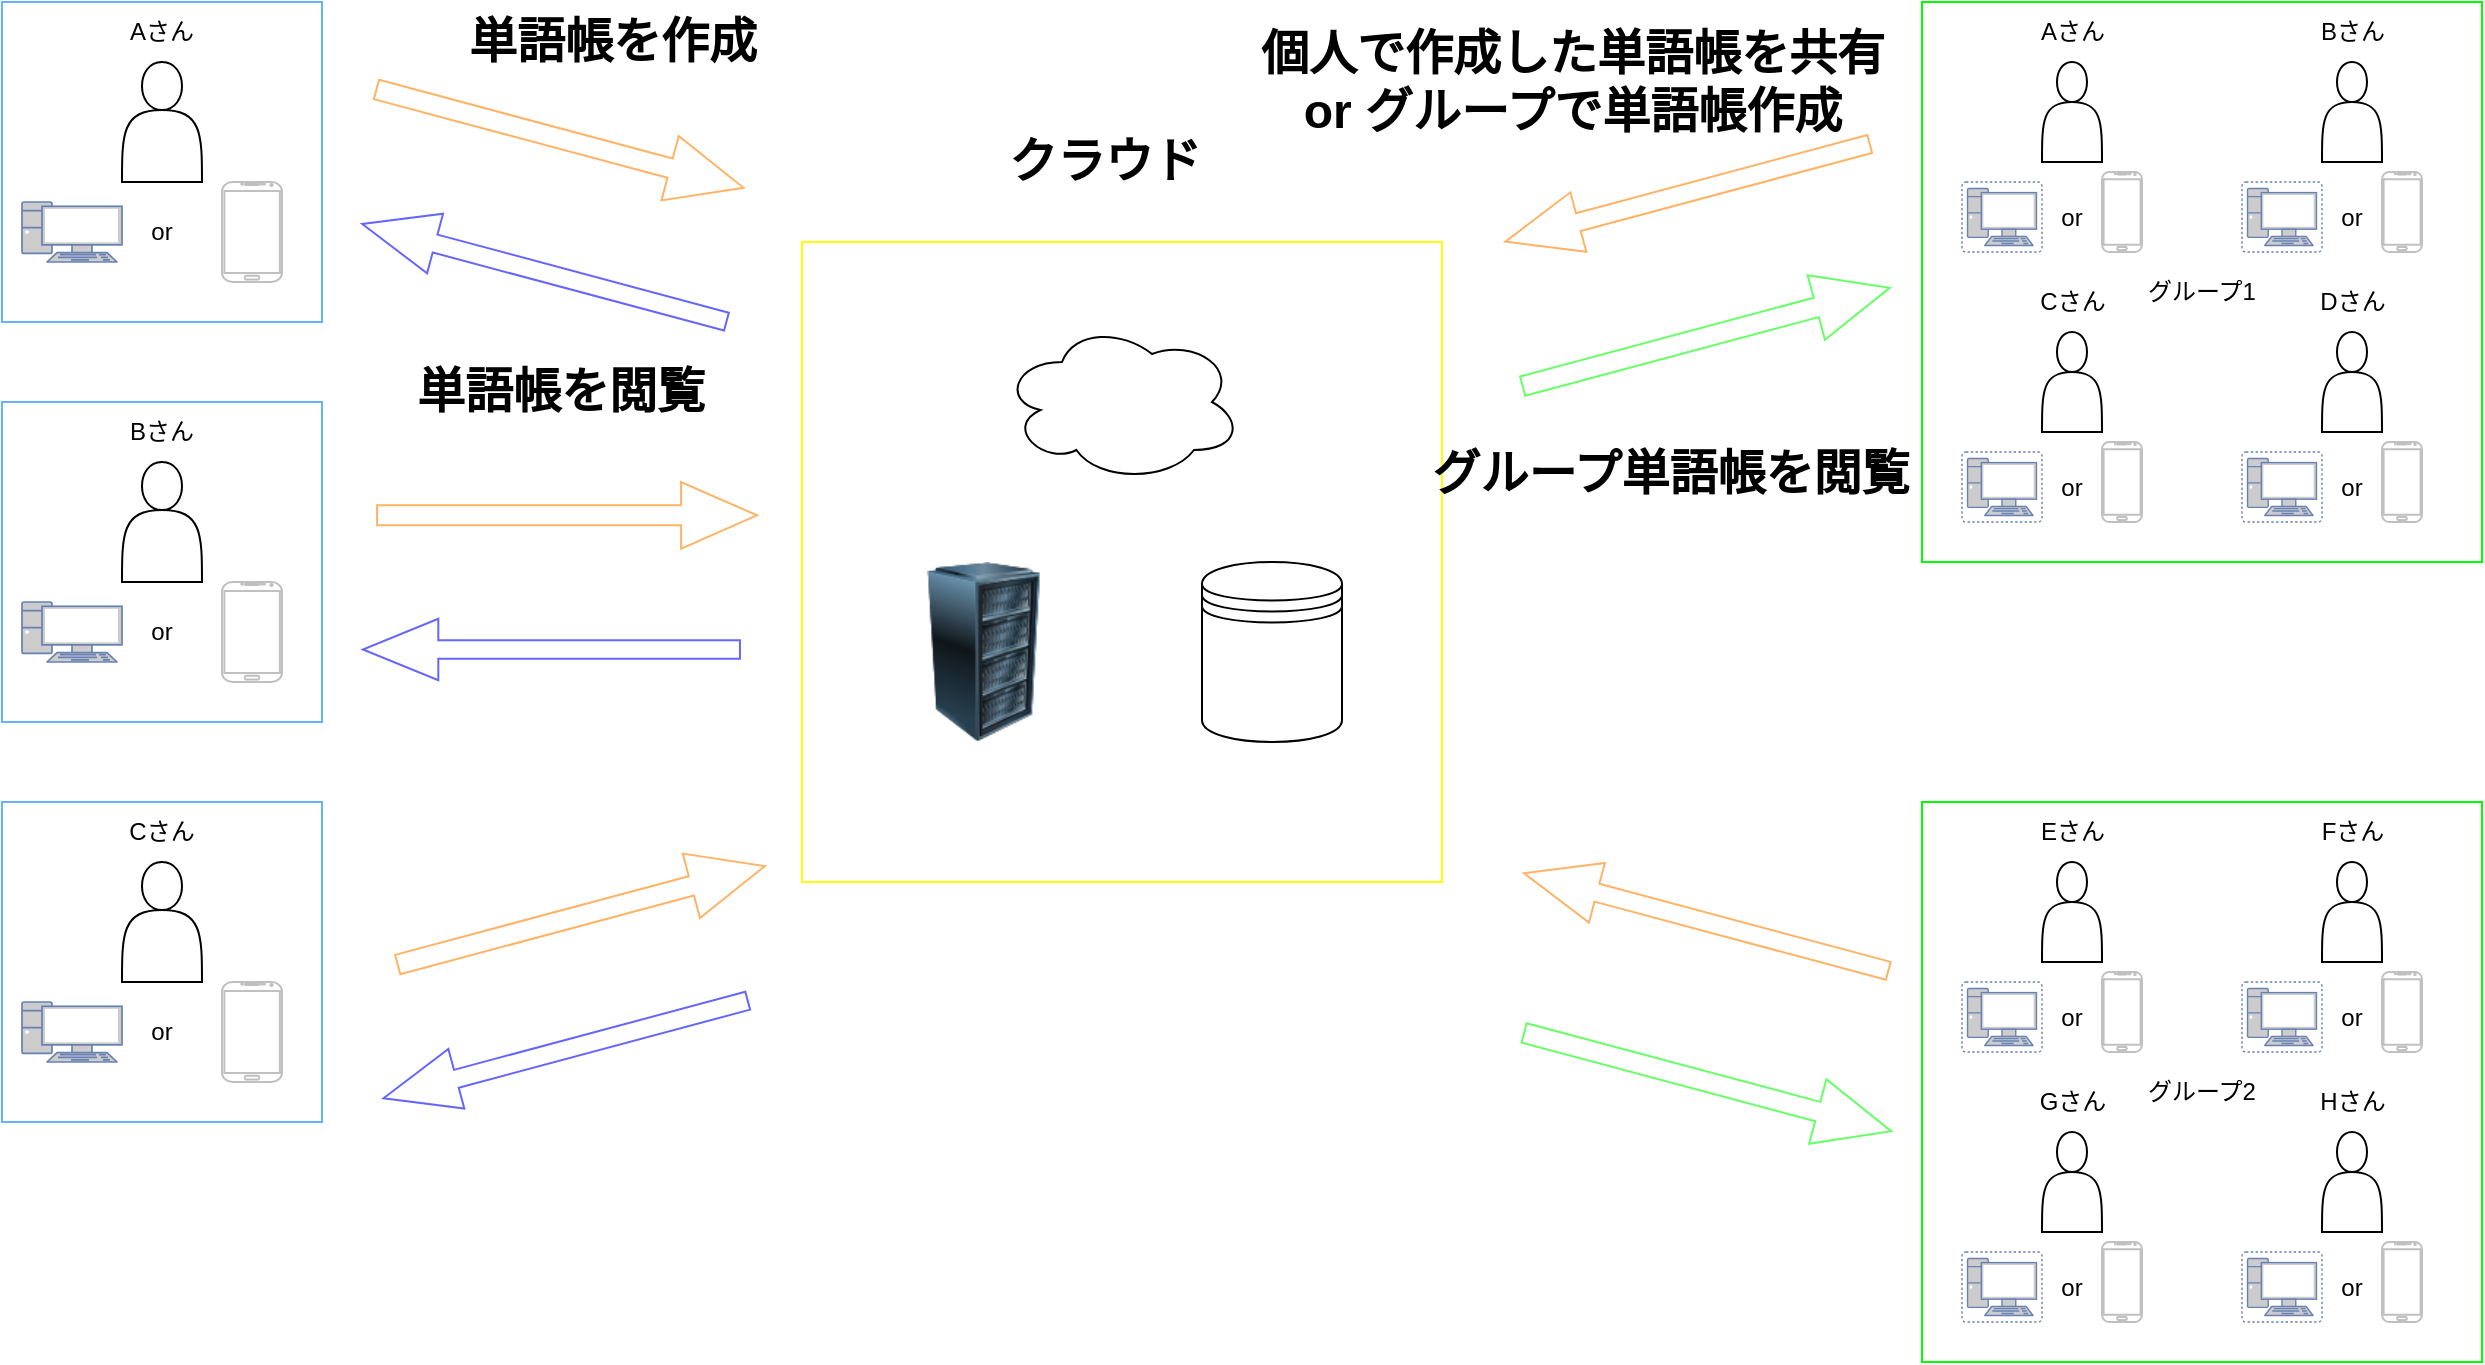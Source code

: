 <mxfile>
    <diagram id="6oKhAGV_5npjJfOPnT8b" name="システム概要図">
        <mxGraphModel dx="1632" dy="838" grid="1" gridSize="10" guides="1" tooltips="1" connect="1" arrows="1" fold="1" page="1" pageScale="1" pageWidth="827" pageHeight="1169" math="0" shadow="0">
            <root>
                <mxCell id="0"/>
                <mxCell id="1" parent="0"/>
                <mxCell id="yJhSCbKFTBHQfIKzYzMM-1" value="" style="whiteSpace=wrap;html=1;aspect=fixed;strokeColor=#66B2FF;" vertex="1" parent="1">
                    <mxGeometry x="40" y="40" width="160" height="160" as="geometry"/>
                </mxCell>
                <mxCell id="yJhSCbKFTBHQfIKzYzMM-2" value="" style="shape=actor;whiteSpace=wrap;html=1;" vertex="1" parent="1">
                    <mxGeometry x="100" y="70" width="40" height="60" as="geometry"/>
                </mxCell>
                <mxCell id="yJhSCbKFTBHQfIKzYzMM-3" value="" style="fontColor=#0066CC;verticalAlign=top;verticalLabelPosition=bottom;labelPosition=center;align=center;html=1;outlineConnect=0;fillColor=#CCCCCC;strokeColor=#6881B3;gradientColor=none;gradientDirection=north;strokeWidth=2;shape=mxgraph.networks.pc;" vertex="1" parent="1">
                    <mxGeometry x="50" y="140" width="50" height="30" as="geometry"/>
                </mxCell>
                <mxCell id="yJhSCbKFTBHQfIKzYzMM-4" value="" style="verticalLabelPosition=bottom;verticalAlign=top;html=1;shadow=0;dashed=0;strokeWidth=1;shape=mxgraph.android.phone2;strokeColor=#c0c0c0;" vertex="1" parent="1">
                    <mxGeometry x="150" y="130" width="30" height="50" as="geometry"/>
                </mxCell>
                <mxCell id="yJhSCbKFTBHQfIKzYzMM-5" value="or" style="text;html=1;strokeColor=none;fillColor=none;align=center;verticalAlign=middle;whiteSpace=wrap;rounded=0;" vertex="1" parent="1">
                    <mxGeometry x="90" y="140" width="60" height="30" as="geometry"/>
                </mxCell>
                <mxCell id="yJhSCbKFTBHQfIKzYzMM-6" value="Aさん" style="text;html=1;strokeColor=none;fillColor=none;align=center;verticalAlign=middle;whiteSpace=wrap;rounded=0;" vertex="1" parent="1">
                    <mxGeometry x="90" y="40" width="60" height="30" as="geometry"/>
                </mxCell>
                <mxCell id="yJhSCbKFTBHQfIKzYzMM-7" value="" style="whiteSpace=wrap;html=1;aspect=fixed;strokeColor=#66B2FF;" vertex="1" parent="1">
                    <mxGeometry x="40" y="240" width="160" height="160" as="geometry"/>
                </mxCell>
                <mxCell id="yJhSCbKFTBHQfIKzYzMM-8" value="" style="shape=actor;whiteSpace=wrap;html=1;" vertex="1" parent="1">
                    <mxGeometry x="100" y="270" width="40" height="60" as="geometry"/>
                </mxCell>
                <mxCell id="yJhSCbKFTBHQfIKzYzMM-9" value="" style="fontColor=#0066CC;verticalAlign=top;verticalLabelPosition=bottom;labelPosition=center;align=center;html=1;outlineConnect=0;fillColor=#CCCCCC;strokeColor=#6881B3;gradientColor=none;gradientDirection=north;strokeWidth=2;shape=mxgraph.networks.pc;" vertex="1" parent="1">
                    <mxGeometry x="50" y="340" width="50" height="30" as="geometry"/>
                </mxCell>
                <mxCell id="yJhSCbKFTBHQfIKzYzMM-10" value="" style="verticalLabelPosition=bottom;verticalAlign=top;html=1;shadow=0;dashed=0;strokeWidth=1;shape=mxgraph.android.phone2;strokeColor=#c0c0c0;" vertex="1" parent="1">
                    <mxGeometry x="150" y="330" width="30" height="50" as="geometry"/>
                </mxCell>
                <mxCell id="yJhSCbKFTBHQfIKzYzMM-11" value="or" style="text;html=1;strokeColor=none;fillColor=none;align=center;verticalAlign=middle;whiteSpace=wrap;rounded=0;" vertex="1" parent="1">
                    <mxGeometry x="90" y="340" width="60" height="30" as="geometry"/>
                </mxCell>
                <mxCell id="yJhSCbKFTBHQfIKzYzMM-12" value="Bさん" style="text;html=1;strokeColor=none;fillColor=none;align=center;verticalAlign=middle;whiteSpace=wrap;rounded=0;" vertex="1" parent="1">
                    <mxGeometry x="90" y="240" width="60" height="30" as="geometry"/>
                </mxCell>
                <mxCell id="yJhSCbKFTBHQfIKzYzMM-13" value="" style="whiteSpace=wrap;html=1;aspect=fixed;strokeColor=#66B2FF;" vertex="1" parent="1">
                    <mxGeometry x="40" y="440" width="160" height="160" as="geometry"/>
                </mxCell>
                <mxCell id="yJhSCbKFTBHQfIKzYzMM-14" value="" style="shape=actor;whiteSpace=wrap;html=1;" vertex="1" parent="1">
                    <mxGeometry x="100" y="470" width="40" height="60" as="geometry"/>
                </mxCell>
                <mxCell id="yJhSCbKFTBHQfIKzYzMM-15" value="" style="fontColor=#0066CC;verticalAlign=top;verticalLabelPosition=bottom;labelPosition=center;align=center;html=1;outlineConnect=0;fillColor=#CCCCCC;strokeColor=#6881B3;gradientColor=none;gradientDirection=north;strokeWidth=2;shape=mxgraph.networks.pc;" vertex="1" parent="1">
                    <mxGeometry x="50" y="540" width="50" height="30" as="geometry"/>
                </mxCell>
                <mxCell id="yJhSCbKFTBHQfIKzYzMM-16" value="" style="verticalLabelPosition=bottom;verticalAlign=top;html=1;shadow=0;dashed=0;strokeWidth=1;shape=mxgraph.android.phone2;strokeColor=#c0c0c0;" vertex="1" parent="1">
                    <mxGeometry x="150" y="530" width="30" height="50" as="geometry"/>
                </mxCell>
                <mxCell id="yJhSCbKFTBHQfIKzYzMM-17" value="or" style="text;html=1;strokeColor=none;fillColor=none;align=center;verticalAlign=middle;whiteSpace=wrap;rounded=0;" vertex="1" parent="1">
                    <mxGeometry x="90" y="540" width="60" height="30" as="geometry"/>
                </mxCell>
                <mxCell id="yJhSCbKFTBHQfIKzYzMM-18" value="Cさん" style="text;html=1;strokeColor=none;fillColor=none;align=center;verticalAlign=middle;whiteSpace=wrap;rounded=0;" vertex="1" parent="1">
                    <mxGeometry x="90" y="440" width="60" height="30" as="geometry"/>
                </mxCell>
                <mxCell id="yJhSCbKFTBHQfIKzYzMM-19" value="" style="whiteSpace=wrap;html=1;aspect=fixed;strokeColor=#FFFF00;" vertex="1" parent="1">
                    <mxGeometry x="440" y="160" width="320" height="320" as="geometry"/>
                </mxCell>
                <mxCell id="yJhSCbKFTBHQfIKzYzMM-20" value="" style="ellipse;shape=cloud;whiteSpace=wrap;html=1;strokeColor=#000000;" vertex="1" parent="1">
                    <mxGeometry x="540" y="200" width="120" height="80" as="geometry"/>
                </mxCell>
                <mxCell id="yJhSCbKFTBHQfIKzYzMM-21" value="" style="image;html=1;image=img/lib/clip_art/computers/Server_Rack_128x128.png;strokeColor=#000000;" vertex="1" parent="1">
                    <mxGeometry x="488" y="320" width="86" height="90" as="geometry"/>
                </mxCell>
                <mxCell id="yJhSCbKFTBHQfIKzYzMM-22" value="" style="shape=datastore;whiteSpace=wrap;html=1;strokeColor=#000000;" vertex="1" parent="1">
                    <mxGeometry x="640" y="320" width="70" height="90" as="geometry"/>
                </mxCell>
                <mxCell id="yJhSCbKFTBHQfIKzYzMM-29" value="" style="whiteSpace=wrap;html=1;aspect=fixed;strokeColor=#00FF00;" vertex="1" parent="1">
                    <mxGeometry x="1000" y="40" width="280" height="280" as="geometry"/>
                </mxCell>
                <mxCell id="yJhSCbKFTBHQfIKzYzMM-31" value="" style="shape=actor;whiteSpace=wrap;html=1;strokeColor=#000000;" vertex="1" parent="1">
                    <mxGeometry x="1060" y="70" width="30" height="50" as="geometry"/>
                </mxCell>
                <mxCell id="yJhSCbKFTBHQfIKzYzMM-33" value="" style="fontColor=#0066CC;verticalAlign=top;verticalLabelPosition=bottom;labelPosition=center;align=center;html=1;outlineConnect=0;fillColor=#CCCCCC;strokeColor=#6881B3;gradientColor=none;gradientDirection=north;strokeWidth=2;shape=mxgraph.networks.virtual_pc;" vertex="1" parent="1">
                    <mxGeometry x="1020" y="130" width="40" height="35" as="geometry"/>
                </mxCell>
                <mxCell id="yJhSCbKFTBHQfIKzYzMM-34" value="" style="verticalLabelPosition=bottom;verticalAlign=top;html=1;shadow=0;dashed=0;strokeWidth=1;shape=mxgraph.android.phone2;strokeColor=#c0c0c0;" vertex="1" parent="1">
                    <mxGeometry x="1090" y="125" width="20" height="40" as="geometry"/>
                </mxCell>
                <mxCell id="yJhSCbKFTBHQfIKzYzMM-35" value="Aさん" style="text;html=1;strokeColor=none;fillColor=none;align=center;verticalAlign=middle;whiteSpace=wrap;rounded=0;" vertex="1" parent="1">
                    <mxGeometry x="1052.5" y="45" width="45" height="20" as="geometry"/>
                </mxCell>
                <mxCell id="yJhSCbKFTBHQfIKzYzMM-36" value="or" style="text;html=1;strokeColor=none;fillColor=none;align=center;verticalAlign=middle;whiteSpace=wrap;rounded=0;" vertex="1" parent="1">
                    <mxGeometry x="1060" y="142.5" width="30" height="10" as="geometry"/>
                </mxCell>
                <mxCell id="yJhSCbKFTBHQfIKzYzMM-37" value="" style="shape=actor;whiteSpace=wrap;html=1;strokeColor=#000000;" vertex="1" parent="1">
                    <mxGeometry x="1200" y="70" width="30" height="50" as="geometry"/>
                </mxCell>
                <mxCell id="yJhSCbKFTBHQfIKzYzMM-38" value="" style="fontColor=#0066CC;verticalAlign=top;verticalLabelPosition=bottom;labelPosition=center;align=center;html=1;outlineConnect=0;fillColor=#CCCCCC;strokeColor=#6881B3;gradientColor=none;gradientDirection=north;strokeWidth=2;shape=mxgraph.networks.virtual_pc;" vertex="1" parent="1">
                    <mxGeometry x="1160" y="130" width="40" height="35" as="geometry"/>
                </mxCell>
                <mxCell id="yJhSCbKFTBHQfIKzYzMM-39" value="" style="verticalLabelPosition=bottom;verticalAlign=top;html=1;shadow=0;dashed=0;strokeWidth=1;shape=mxgraph.android.phone2;strokeColor=#c0c0c0;" vertex="1" parent="1">
                    <mxGeometry x="1230" y="125" width="20" height="40" as="geometry"/>
                </mxCell>
                <mxCell id="yJhSCbKFTBHQfIKzYzMM-40" value="Bさん" style="text;html=1;strokeColor=none;fillColor=none;align=center;verticalAlign=middle;whiteSpace=wrap;rounded=0;" vertex="1" parent="1">
                    <mxGeometry x="1192.5" y="45" width="45" height="20" as="geometry"/>
                </mxCell>
                <mxCell id="yJhSCbKFTBHQfIKzYzMM-41" value="or" style="text;html=1;strokeColor=none;fillColor=none;align=center;verticalAlign=middle;whiteSpace=wrap;rounded=0;" vertex="1" parent="1">
                    <mxGeometry x="1200" y="142.5" width="30" height="10" as="geometry"/>
                </mxCell>
                <mxCell id="yJhSCbKFTBHQfIKzYzMM-42" value="" style="shape=actor;whiteSpace=wrap;html=1;strokeColor=#000000;" vertex="1" parent="1">
                    <mxGeometry x="1060" y="205" width="30" height="50" as="geometry"/>
                </mxCell>
                <mxCell id="yJhSCbKFTBHQfIKzYzMM-43" value="" style="fontColor=#0066CC;verticalAlign=top;verticalLabelPosition=bottom;labelPosition=center;align=center;html=1;outlineConnect=0;fillColor=#CCCCCC;strokeColor=#6881B3;gradientColor=none;gradientDirection=north;strokeWidth=2;shape=mxgraph.networks.virtual_pc;" vertex="1" parent="1">
                    <mxGeometry x="1020" y="265" width="40" height="35" as="geometry"/>
                </mxCell>
                <mxCell id="yJhSCbKFTBHQfIKzYzMM-44" value="" style="verticalLabelPosition=bottom;verticalAlign=top;html=1;shadow=0;dashed=0;strokeWidth=1;shape=mxgraph.android.phone2;strokeColor=#c0c0c0;" vertex="1" parent="1">
                    <mxGeometry x="1090" y="260" width="20" height="40" as="geometry"/>
                </mxCell>
                <mxCell id="yJhSCbKFTBHQfIKzYzMM-45" value="Cさん" style="text;html=1;strokeColor=none;fillColor=none;align=center;verticalAlign=middle;whiteSpace=wrap;rounded=0;" vertex="1" parent="1">
                    <mxGeometry x="1052.5" y="180" width="45" height="20" as="geometry"/>
                </mxCell>
                <mxCell id="yJhSCbKFTBHQfIKzYzMM-46" value="or" style="text;html=1;strokeColor=none;fillColor=none;align=center;verticalAlign=middle;whiteSpace=wrap;rounded=0;" vertex="1" parent="1">
                    <mxGeometry x="1060" y="277.5" width="30" height="10" as="geometry"/>
                </mxCell>
                <mxCell id="yJhSCbKFTBHQfIKzYzMM-47" value="" style="shape=actor;whiteSpace=wrap;html=1;strokeColor=#000000;" vertex="1" parent="1">
                    <mxGeometry x="1200" y="205" width="30" height="50" as="geometry"/>
                </mxCell>
                <mxCell id="yJhSCbKFTBHQfIKzYzMM-48" value="" style="fontColor=#0066CC;verticalAlign=top;verticalLabelPosition=bottom;labelPosition=center;align=center;html=1;outlineConnect=0;fillColor=#CCCCCC;strokeColor=#6881B3;gradientColor=none;gradientDirection=north;strokeWidth=2;shape=mxgraph.networks.virtual_pc;" vertex="1" parent="1">
                    <mxGeometry x="1160" y="265" width="40" height="35" as="geometry"/>
                </mxCell>
                <mxCell id="yJhSCbKFTBHQfIKzYzMM-49" value="" style="verticalLabelPosition=bottom;verticalAlign=top;html=1;shadow=0;dashed=0;strokeWidth=1;shape=mxgraph.android.phone2;strokeColor=#c0c0c0;" vertex="1" parent="1">
                    <mxGeometry x="1230" y="260" width="20" height="40" as="geometry"/>
                </mxCell>
                <mxCell id="yJhSCbKFTBHQfIKzYzMM-50" value="Dさん" style="text;html=1;strokeColor=none;fillColor=none;align=center;verticalAlign=middle;whiteSpace=wrap;rounded=0;" vertex="1" parent="1">
                    <mxGeometry x="1192.5" y="180" width="45" height="20" as="geometry"/>
                </mxCell>
                <mxCell id="yJhSCbKFTBHQfIKzYzMM-51" value="or" style="text;html=1;strokeColor=none;fillColor=none;align=center;verticalAlign=middle;whiteSpace=wrap;rounded=0;" vertex="1" parent="1">
                    <mxGeometry x="1200" y="277.5" width="30" height="10" as="geometry"/>
                </mxCell>
                <mxCell id="yJhSCbKFTBHQfIKzYzMM-52" value="グループ1" style="text;html=1;strokeColor=none;fillColor=none;align=center;verticalAlign=middle;whiteSpace=wrap;rounded=0;" vertex="1" parent="1">
                    <mxGeometry x="1110" y="170" width="60" height="30" as="geometry"/>
                </mxCell>
                <mxCell id="yJhSCbKFTBHQfIKzYzMM-53" value="" style="whiteSpace=wrap;html=1;aspect=fixed;strokeColor=#00FF00;" vertex="1" parent="1">
                    <mxGeometry x="1000" y="440" width="280" height="280" as="geometry"/>
                </mxCell>
                <mxCell id="yJhSCbKFTBHQfIKzYzMM-54" value="" style="shape=actor;whiteSpace=wrap;html=1;strokeColor=#000000;" vertex="1" parent="1">
                    <mxGeometry x="1060" y="470" width="30" height="50" as="geometry"/>
                </mxCell>
                <mxCell id="yJhSCbKFTBHQfIKzYzMM-55" value="" style="fontColor=#0066CC;verticalAlign=top;verticalLabelPosition=bottom;labelPosition=center;align=center;html=1;outlineConnect=0;fillColor=#CCCCCC;strokeColor=#6881B3;gradientColor=none;gradientDirection=north;strokeWidth=2;shape=mxgraph.networks.virtual_pc;" vertex="1" parent="1">
                    <mxGeometry x="1020" y="530" width="40" height="35" as="geometry"/>
                </mxCell>
                <mxCell id="yJhSCbKFTBHQfIKzYzMM-56" value="" style="verticalLabelPosition=bottom;verticalAlign=top;html=1;shadow=0;dashed=0;strokeWidth=1;shape=mxgraph.android.phone2;strokeColor=#c0c0c0;" vertex="1" parent="1">
                    <mxGeometry x="1090" y="525" width="20" height="40" as="geometry"/>
                </mxCell>
                <mxCell id="yJhSCbKFTBHQfIKzYzMM-57" value="Eさん" style="text;html=1;strokeColor=none;fillColor=none;align=center;verticalAlign=middle;whiteSpace=wrap;rounded=0;" vertex="1" parent="1">
                    <mxGeometry x="1052.5" y="445" width="45" height="20" as="geometry"/>
                </mxCell>
                <mxCell id="yJhSCbKFTBHQfIKzYzMM-58" value="or" style="text;html=1;strokeColor=none;fillColor=none;align=center;verticalAlign=middle;whiteSpace=wrap;rounded=0;" vertex="1" parent="1">
                    <mxGeometry x="1060" y="542.5" width="30" height="10" as="geometry"/>
                </mxCell>
                <mxCell id="yJhSCbKFTBHQfIKzYzMM-59" value="" style="shape=actor;whiteSpace=wrap;html=1;strokeColor=#000000;" vertex="1" parent="1">
                    <mxGeometry x="1200" y="470" width="30" height="50" as="geometry"/>
                </mxCell>
                <mxCell id="yJhSCbKFTBHQfIKzYzMM-60" value="" style="fontColor=#0066CC;verticalAlign=top;verticalLabelPosition=bottom;labelPosition=center;align=center;html=1;outlineConnect=0;fillColor=#CCCCCC;strokeColor=#6881B3;gradientColor=none;gradientDirection=north;strokeWidth=2;shape=mxgraph.networks.virtual_pc;" vertex="1" parent="1">
                    <mxGeometry x="1160" y="530" width="40" height="35" as="geometry"/>
                </mxCell>
                <mxCell id="yJhSCbKFTBHQfIKzYzMM-61" value="" style="verticalLabelPosition=bottom;verticalAlign=top;html=1;shadow=0;dashed=0;strokeWidth=1;shape=mxgraph.android.phone2;strokeColor=#c0c0c0;" vertex="1" parent="1">
                    <mxGeometry x="1230" y="525" width="20" height="40" as="geometry"/>
                </mxCell>
                <mxCell id="yJhSCbKFTBHQfIKzYzMM-62" value="Fさん" style="text;html=1;strokeColor=none;fillColor=none;align=center;verticalAlign=middle;whiteSpace=wrap;rounded=0;" vertex="1" parent="1">
                    <mxGeometry x="1192.5" y="445" width="45" height="20" as="geometry"/>
                </mxCell>
                <mxCell id="yJhSCbKFTBHQfIKzYzMM-63" value="or" style="text;html=1;strokeColor=none;fillColor=none;align=center;verticalAlign=middle;whiteSpace=wrap;rounded=0;" vertex="1" parent="1">
                    <mxGeometry x="1200" y="542.5" width="30" height="10" as="geometry"/>
                </mxCell>
                <mxCell id="yJhSCbKFTBHQfIKzYzMM-64" value="" style="shape=actor;whiteSpace=wrap;html=1;strokeColor=#000000;" vertex="1" parent="1">
                    <mxGeometry x="1060" y="605" width="30" height="50" as="geometry"/>
                </mxCell>
                <mxCell id="yJhSCbKFTBHQfIKzYzMM-65" value="" style="fontColor=#0066CC;verticalAlign=top;verticalLabelPosition=bottom;labelPosition=center;align=center;html=1;outlineConnect=0;fillColor=#CCCCCC;strokeColor=#6881B3;gradientColor=none;gradientDirection=north;strokeWidth=2;shape=mxgraph.networks.virtual_pc;" vertex="1" parent="1">
                    <mxGeometry x="1020" y="665" width="40" height="35" as="geometry"/>
                </mxCell>
                <mxCell id="yJhSCbKFTBHQfIKzYzMM-66" value="" style="verticalLabelPosition=bottom;verticalAlign=top;html=1;shadow=0;dashed=0;strokeWidth=1;shape=mxgraph.android.phone2;strokeColor=#c0c0c0;" vertex="1" parent="1">
                    <mxGeometry x="1090" y="660" width="20" height="40" as="geometry"/>
                </mxCell>
                <mxCell id="yJhSCbKFTBHQfIKzYzMM-67" value="Gさん" style="text;html=1;strokeColor=none;fillColor=none;align=center;verticalAlign=middle;whiteSpace=wrap;rounded=0;" vertex="1" parent="1">
                    <mxGeometry x="1052.5" y="580" width="45" height="20" as="geometry"/>
                </mxCell>
                <mxCell id="yJhSCbKFTBHQfIKzYzMM-68" value="or" style="text;html=1;strokeColor=none;fillColor=none;align=center;verticalAlign=middle;whiteSpace=wrap;rounded=0;" vertex="1" parent="1">
                    <mxGeometry x="1060" y="677.5" width="30" height="10" as="geometry"/>
                </mxCell>
                <mxCell id="yJhSCbKFTBHQfIKzYzMM-69" value="" style="shape=actor;whiteSpace=wrap;html=1;strokeColor=#000000;" vertex="1" parent="1">
                    <mxGeometry x="1200" y="605" width="30" height="50" as="geometry"/>
                </mxCell>
                <mxCell id="yJhSCbKFTBHQfIKzYzMM-70" value="" style="fontColor=#0066CC;verticalAlign=top;verticalLabelPosition=bottom;labelPosition=center;align=center;html=1;outlineConnect=0;fillColor=#CCCCCC;strokeColor=#6881B3;gradientColor=none;gradientDirection=north;strokeWidth=2;shape=mxgraph.networks.virtual_pc;" vertex="1" parent="1">
                    <mxGeometry x="1160" y="665" width="40" height="35" as="geometry"/>
                </mxCell>
                <mxCell id="yJhSCbKFTBHQfIKzYzMM-71" value="" style="verticalLabelPosition=bottom;verticalAlign=top;html=1;shadow=0;dashed=0;strokeWidth=1;shape=mxgraph.android.phone2;strokeColor=#c0c0c0;" vertex="1" parent="1">
                    <mxGeometry x="1230" y="660" width="20" height="40" as="geometry"/>
                </mxCell>
                <mxCell id="yJhSCbKFTBHQfIKzYzMM-72" value="Hさん" style="text;html=1;strokeColor=none;fillColor=none;align=center;verticalAlign=middle;whiteSpace=wrap;rounded=0;" vertex="1" parent="1">
                    <mxGeometry x="1192.5" y="580" width="45" height="20" as="geometry"/>
                </mxCell>
                <mxCell id="yJhSCbKFTBHQfIKzYzMM-73" value="or" style="text;html=1;strokeColor=none;fillColor=none;align=center;verticalAlign=middle;whiteSpace=wrap;rounded=0;" vertex="1" parent="1">
                    <mxGeometry x="1200" y="677.5" width="30" height="10" as="geometry"/>
                </mxCell>
                <mxCell id="yJhSCbKFTBHQfIKzYzMM-74" value="グループ2" style="text;html=1;strokeColor=none;fillColor=none;align=center;verticalAlign=middle;whiteSpace=wrap;rounded=0;" vertex="1" parent="1">
                    <mxGeometry x="1110" y="570" width="60" height="30" as="geometry"/>
                </mxCell>
                <mxCell id="yJhSCbKFTBHQfIKzYzMM-75" value="" style="shape=singleArrow;whiteSpace=wrap;html=1;strokeColor=#FFB366;rotation=15;" vertex="1" parent="1">
                    <mxGeometry x="224" y="91.65" width="190" height="33.35" as="geometry"/>
                </mxCell>
                <mxCell id="yJhSCbKFTBHQfIKzYzMM-76" value="" style="shape=singleArrow;direction=west;whiteSpace=wrap;html=1;strokeColor=#6666FF;rotation=15;" vertex="1" parent="1">
                    <mxGeometry x="216.91" y="160" width="188.53" height="30.8" as="geometry"/>
                </mxCell>
                <mxCell id="yJhSCbKFTBHQfIKzYzMM-77" value="" style="shape=singleArrow;whiteSpace=wrap;html=1;strokeColor=#FFB366;rotation=0;" vertex="1" parent="1">
                    <mxGeometry x="227.54" y="280" width="190" height="33.35" as="geometry"/>
                </mxCell>
                <mxCell id="yJhSCbKFTBHQfIKzYzMM-78" value="" style="shape=singleArrow;direction=west;whiteSpace=wrap;html=1;strokeColor=#6666FF;rotation=0;" vertex="1" parent="1">
                    <mxGeometry x="220.45" y="348.35" width="188.53" height="30.8" as="geometry"/>
                </mxCell>
                <mxCell id="yJhSCbKFTBHQfIKzYzMM-79" value="" style="shape=singleArrow;whiteSpace=wrap;html=1;strokeColor=#FFB366;rotation=-15;" vertex="1" parent="1">
                    <mxGeometry x="234.63" y="480" width="190" height="33.35" as="geometry"/>
                </mxCell>
                <mxCell id="yJhSCbKFTBHQfIKzYzMM-80" value="" style="shape=singleArrow;direction=west;whiteSpace=wrap;html=1;strokeColor=#6666FF;rotation=-15;" vertex="1" parent="1">
                    <mxGeometry x="227.54" y="548.35" width="188.53" height="30.8" as="geometry"/>
                </mxCell>
                <mxCell id="yJhSCbKFTBHQfIKzYzMM-81" value="単語帳を作成" style="text;strokeColor=none;fillColor=none;html=1;fontSize=24;fontStyle=1;verticalAlign=middle;align=center;" vertex="1" parent="1">
                    <mxGeometry x="260" y="40" width="170" height="40.85" as="geometry"/>
                </mxCell>
                <mxCell id="yJhSCbKFTBHQfIKzYzMM-82" value="" style="shape=singleArrow;whiteSpace=wrap;html=1;strokeColor=#66FF66;rotation=-15;" vertex="1" parent="1">
                    <mxGeometry x="797.094" y="190.8" width="190" height="33.35" as="geometry"/>
                </mxCell>
                <mxCell id="yJhSCbKFTBHQfIKzYzMM-83" value="" style="shape=singleArrow;direction=west;whiteSpace=wrap;html=1;strokeColor=#FFB366;rotation=-15;" vertex="1" parent="1">
                    <mxGeometry x="788.534" y="120.0" width="188.53" height="30.8" as="geometry"/>
                </mxCell>
                <mxCell id="yJhSCbKFTBHQfIKzYzMM-84" value="" style="shape=singleArrow;whiteSpace=wrap;html=1;strokeColor=#66FF66;rotation=15;" vertex="1" parent="1">
                    <mxGeometry x="797.83" y="563.33" width="190" height="33.35" as="geometry"/>
                </mxCell>
                <mxCell id="yJhSCbKFTBHQfIKzYzMM-85" value="" style="shape=singleArrow;direction=west;whiteSpace=wrap;html=1;strokeColor=#FFB366;rotation=15;" vertex="1" parent="1">
                    <mxGeometry x="797.83" y="484.6" width="188.53" height="30.8" as="geometry"/>
                </mxCell>
                <mxCell id="yJhSCbKFTBHQfIKzYzMM-93" value="単語帳を閲覧" style="text;strokeColor=none;fillColor=none;html=1;fontSize=24;fontStyle=1;verticalAlign=middle;align=center;" vertex="1" parent="1">
                    <mxGeometry x="234" y="214.15" width="170" height="40.85" as="geometry"/>
                </mxCell>
                <mxCell id="yJhSCbKFTBHQfIKzYzMM-94" value="個人で作成した単語帳を共有&lt;br&gt;or グループで単語帳作成" style="text;strokeColor=none;fillColor=none;html=1;fontSize=24;fontStyle=1;verticalAlign=middle;align=center;" vertex="1" parent="1">
                    <mxGeometry x="740" y="60" width="170" height="40.85" as="geometry"/>
                </mxCell>
                <mxCell id="yJhSCbKFTBHQfIKzYzMM-95" value="グループ単語帳を閲覧" style="text;strokeColor=none;fillColor=none;html=1;fontSize=24;fontStyle=1;verticalAlign=middle;align=center;" vertex="1" parent="1">
                    <mxGeometry x="788.53" y="255" width="170" height="42.93" as="geometry"/>
                </mxCell>
                <mxCell id="yJhSCbKFTBHQfIKzYzMM-96" value="クラウド" style="text;strokeColor=none;fillColor=none;html=1;fontSize=24;fontStyle=1;verticalAlign=middle;align=center;" vertex="1" parent="1">
                    <mxGeometry x="500" y="85.42" width="182" height="69.15" as="geometry"/>
                </mxCell>
            </root>
        </mxGraphModel>
    </diagram>
    <diagram id="bekUj6oBYB6dgekRSQn6" name="全画面構成図">
        <mxGraphModel dx="816" dy="419" grid="1" gridSize="10" guides="1" tooltips="1" connect="1" arrows="1" fold="1" page="1" pageScale="1" pageWidth="827" pageHeight="1169" math="0" shadow="0">
            <root>
                <mxCell id="0"/>
                <mxCell id="1" parent="0"/>
            </root>
        </mxGraphModel>
    </diagram>
    <diagram id="fUrCDQrXGF6LVAbIMX2K" name="ER図">
        <mxGraphModel dx="816" dy="419" grid="1" gridSize="10" guides="1" tooltips="1" connect="1" arrows="1" fold="1" page="1" pageScale="1" pageWidth="827" pageHeight="1169" math="0" shadow="0">
            <root>
                <mxCell id="0"/>
                <mxCell id="1" parent="0"/>
            </root>
        </mxGraphModel>
    </diagram>
</mxfile>